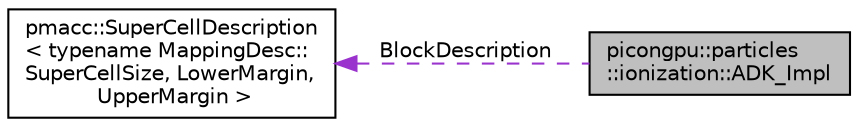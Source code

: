 digraph "picongpu::particles::ionization::ADK_Impl"
{
 // LATEX_PDF_SIZE
  edge [fontname="Helvetica",fontsize="10",labelfontname="Helvetica",labelfontsize="10"];
  node [fontname="Helvetica",fontsize="10",shape=record];
  rankdir="LR";
  Node1 [label="picongpu::particles\l::ionization::ADK_Impl",height=0.2,width=0.4,color="black", fillcolor="grey75", style="filled", fontcolor="black",tooltip="Ammosov-Delone-Krainov tunneling model."];
  Node2 -> Node1 [dir="back",color="darkorchid3",fontsize="10",style="dashed",label=" BlockDescription" ,fontname="Helvetica"];
  Node2 [label="pmacc::SuperCellDescription\l\< typename MappingDesc::\lSuperCellSize, LowerMargin,\l UpperMargin \>",height=0.2,width=0.4,color="black", fillcolor="white", style="filled",URL="$structpmacc_1_1_super_cell_description.html",tooltip=" "];
}
